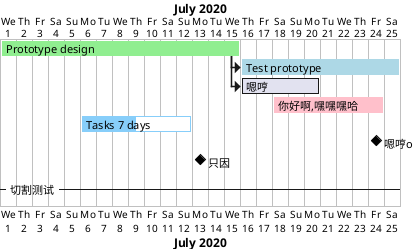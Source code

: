 @startgantt gantt
[Prototype design] requires 15 days

Project starts 2020-07-01

[Prototype design] starts 2020-07-01
[Test prototype] starts 2020-7-16 and ends 2020-7-25
[Test prototype] starts at [Prototype design]'s end
[嗯哼] starts at [Prototype design]'s end and requires 5 days
[你好啊,嘿嘿嘿哈] as [T] starts 2020-7-18 and requires 7 days
[Tasks 7 days] as [T7] starts 2020-7-6 and requires 7 days
[嗯哼o] happens at [T]'s end
[只因] happens at 2020-7-13
--切割测试--

[Prototype design] is colored in lightgreen
[Test prototype] is colored in LightBlue
[T] is colored in pink
[T7] is colored in LightSkyBlue
[T7] is 50% completed
@endgantt
